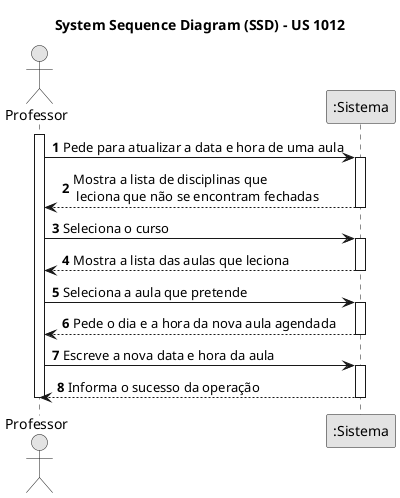 @startuml
skinparam monochrome true
skinparam packageStyle rectangle
skinparam shadowing false

title System Sequence Diagram (SSD) - US 1012
autonumber

actor "Professor" as Actor
participant ":Sistema" as System

activate Actor

Actor -> System : Pede para atualizar a data e hora de uma aula
activate System
System --> Actor : Mostra a lista de disciplinas que \n leciona que não se encontram fechadas
deactivate System

Actor -> System : Seleciona o curso
activate System
System --> Actor : Mostra a lista das aulas que leciona
deactivate System

Actor -> System : Seleciona a aula que pretende
activate System
System --> Actor : Pede o dia e a hora da nova aula agendada
deactivate System

Actor -> System : Escreve a nova data e hora da aula
activate System
System --> Actor : Informa o sucesso da operação
deactivate System

deactivate Actor

@enduml